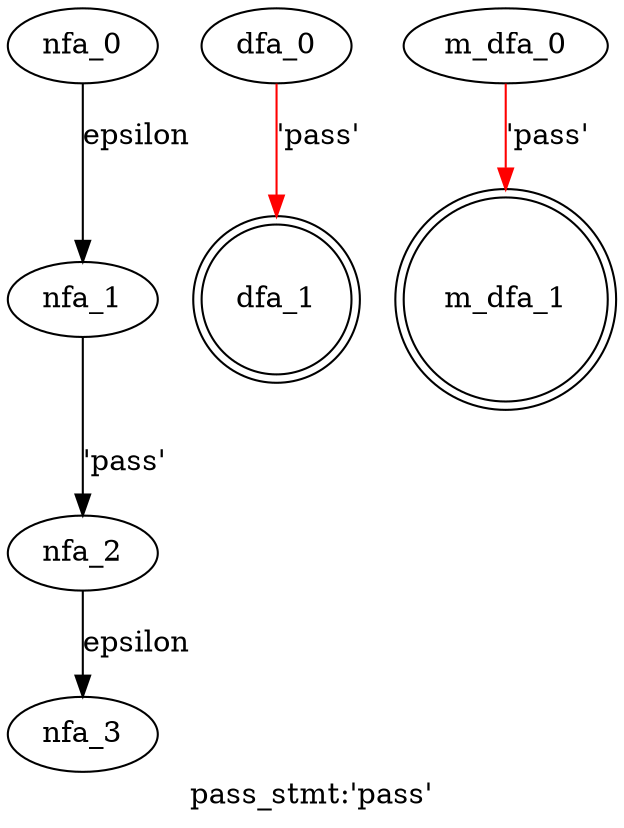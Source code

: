 digraph pass_stmt {
 graph[label="pass_stmt:'pass'"]
 subgraph pass_stmt_nfa {
  nfa_0->nfa_1[label="epsilon"]
  nfa_1->nfa_2[label="'pass'"]
  nfa_2->nfa_3[label="epsilon"]
  }
 subgraph pass_stmt_dfa {
  dfa_0->dfa_1[label="'pass'",color=red]
  dfa_1[shape=doublecircle]
  }
 subgraph pass_stmt_m_dfa {
  m_dfa_0->m_dfa_1[label="'pass'",color=red]
  m_dfa_1[shape=doublecircle]
  }
}
